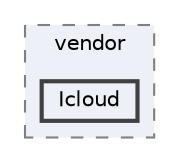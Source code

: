 digraph "dev.sharpishly.com/website/vendor/Icloud"
{
 // LATEX_PDF_SIZE
  bgcolor="transparent";
  edge [fontname=Helvetica,fontsize=10,labelfontname=Helvetica,labelfontsize=10];
  node [fontname=Helvetica,fontsize=10,shape=box,height=0.2,width=0.4];
  compound=true
  subgraph clusterdir_6031a4b2d1cb1e9d66cf451e65c1ec22 {
    graph [ bgcolor="#edf0f7", pencolor="grey50", label="vendor", fontname=Helvetica,fontsize=10 style="filled,dashed", URL="dir_6031a4b2d1cb1e9d66cf451e65c1ec22.html",tooltip=""]
  dir_81cbdaf202601ac496411c1d25771997 [label="Icloud", fillcolor="#edf0f7", color="grey25", style="filled,bold", URL="dir_81cbdaf202601ac496411c1d25771997.html",tooltip=""];
  }
}
